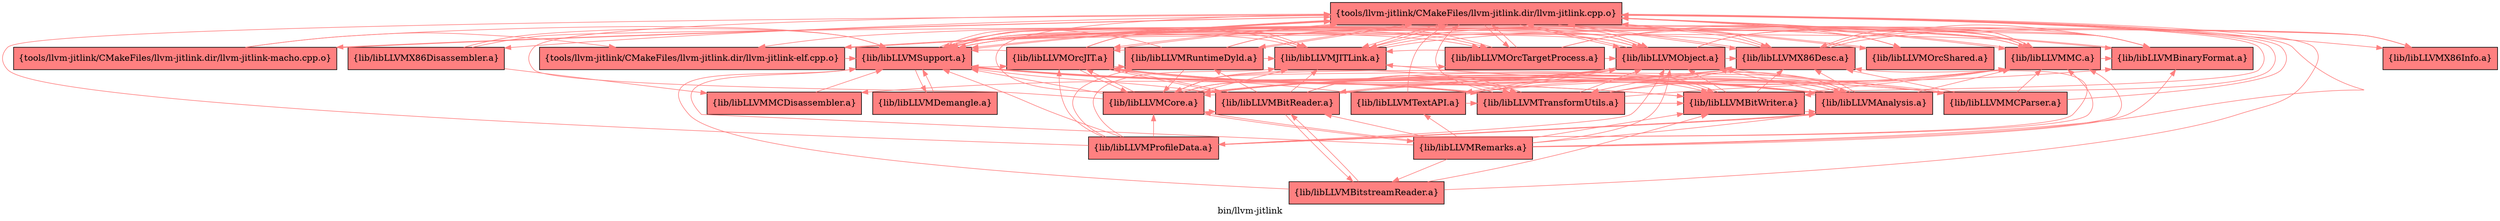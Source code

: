 digraph "bin/llvm-jitlink" {
	label="bin/llvm-jitlink";
	{ rank=same; Node0x55956e1b38f8;  }
	{ rank=same; Node0x55956e1b3628; Node0x55956e1b29a8; Node0x55956e1ab6a8; Node0x55956e1abb58; Node0x55956e1ac288; Node0x55956e1a9fd8; Node0x55956e1aa9d8; Node0x55956e1aafc8; Node0x55956e1a8bd8; Node0x55956e1b1aa8; Node0x55956e1a9128; Node0x55956e1a95d8; Node0x55956e1a9a88; Node0x55956e1b1558;  }
	{ rank=same; Node0x55956e1b1f58; Node0x55956e1aeee8; Node0x55956e1b7f48; Node0x55956e1b79f8; Node0x55956e1ae588; Node0x55956e1b89e8; Node0x55956e1ac198; Node0x55956e1afed8; Node0x55956e1b8f38;  }

	Node0x55956e1b38f8 [shape=record,shape=box,style=filled,fillcolor="1.000000 0.5 1",group=1,label="{tools/llvm-jitlink/CMakeFiles/llvm-jitlink.dir/llvm-jitlink.cpp.o}"];
	Node0x55956e1b38f8 -> Node0x55956e1b3628[color="1.000000 0.5 1"];
	Node0x55956e1b38f8 -> Node0x55956e1b29a8[color="1.000000 0.5 1"];
	Node0x55956e1b38f8 -> Node0x55956e1ab6a8[color="1.000000 0.5 1"];
	Node0x55956e1b38f8 -> Node0x55956e1abb58[color="1.000000 0.5 1"];
	Node0x55956e1b38f8 -> Node0x55956e1ac288[color="1.000000 0.5 1"];
	Node0x55956e1b38f8 -> Node0x55956e1a9fd8[color="1.000000 0.5 1"];
	Node0x55956e1b38f8 -> Node0x55956e1aa9d8[color="1.000000 0.5 1"];
	Node0x55956e1b38f8 -> Node0x55956e1aafc8[color="1.000000 0.5 1"];
	Node0x55956e1b38f8 -> Node0x55956e1a8bd8[color="1.000000 0.5 1"];
	Node0x55956e1b38f8 -> Node0x55956e1b1aa8[color="1.000000 0.5 1"];
	Node0x55956e1b38f8 -> Node0x55956e1a9128[color="1.000000 0.5 1"];
	Node0x55956e1b38f8 -> Node0x55956e1a95d8[color="1.000000 0.5 1"];
	Node0x55956e1b38f8 -> Node0x55956e1a9a88[color="1.000000 0.5 1"];
	Node0x55956e1b38f8 -> Node0x55956e1b1558[color="1.000000 0.5 1"];
	Node0x55956e1b3628 [shape=record,shape=box,style=filled,fillcolor="1.000000 0.5 1",group=1,label="{tools/llvm-jitlink/CMakeFiles/llvm-jitlink.dir/llvm-jitlink-elf.cpp.o}"];
	Node0x55956e1b3628 -> Node0x55956e1b38f8[color="1.000000 0.5 1"];
	Node0x55956e1b3628 -> Node0x55956e1b1aa8[color="1.000000 0.5 1"];
	Node0x55956e1b29a8 [shape=record,shape=box,style=filled,fillcolor="1.000000 0.5 1",group=1,label="{tools/llvm-jitlink/CMakeFiles/llvm-jitlink.dir/llvm-jitlink-macho.cpp.o}"];
	Node0x55956e1b29a8 -> Node0x55956e1b38f8[color="1.000000 0.5 1"];
	Node0x55956e1b29a8 -> Node0x55956e1b3628[color="1.000000 0.5 1"];
	Node0x55956e1b29a8 -> Node0x55956e1b1aa8[color="1.000000 0.5 1"];
	Node0x55956e1ab6a8 [shape=record,shape=box,style=filled,fillcolor="1.000000 0.5 1",group=1,label="{lib/libLLVMX86Desc.a}"];
	Node0x55956e1ab6a8 -> Node0x55956e1ac288[color="1.000000 0.5 1"];
	Node0x55956e1ab6a8 -> Node0x55956e1aafc8[color="1.000000 0.5 1"];
	Node0x55956e1ab6a8 -> Node0x55956e1b1aa8[color="1.000000 0.5 1"];
	Node0x55956e1ab6a8 -> Node0x55956e1b1f58[color="1.000000 0.5 1"];
	Node0x55956e1ab6a8 -> Node0x55956e1b38f8[color="1.000000 0.5 1"];
	Node0x55956e1ab6a8 -> Node0x55956e1a9fd8[color="1.000000 0.5 1"];
	Node0x55956e1abb58 [shape=record,shape=box,style=filled,fillcolor="1.000000 0.5 1",group=1,label="{lib/libLLVMX86Disassembler.a}"];
	Node0x55956e1abb58 -> Node0x55956e1ac288[color="1.000000 0.5 1"];
	Node0x55956e1abb58 -> Node0x55956e1b1aa8[color="1.000000 0.5 1"];
	Node0x55956e1abb58 -> Node0x55956e1b1f58[color="1.000000 0.5 1"];
	Node0x55956e1ac288 [shape=record,shape=box,style=filled,fillcolor="1.000000 0.5 1",group=1,label="{lib/libLLVMX86Info.a}"];
	Node0x55956e1ac288 -> Node0x55956e1b1aa8[color="1.000000 0.5 1"];
	Node0x55956e1a9fd8 [shape=record,shape=box,style=filled,fillcolor="1.000000 0.5 1",group=1,label="{lib/libLLVMBinaryFormat.a}"];
	Node0x55956e1a9fd8 -> Node0x55956e1b1aa8[color="1.000000 0.5 1"];
	Node0x55956e1a9fd8 -> Node0x55956e1b38f8[color="1.000000 0.5 1"];
	Node0x55956e1aa9d8 [shape=record,shape=box,style=filled,fillcolor="1.000000 0.5 1",group=1,label="{lib/libLLVMJITLink.a}"];
	Node0x55956e1aa9d8 -> Node0x55956e1b38f8[color="1.000000 0.5 1"];
	Node0x55956e1aa9d8 -> Node0x55956e1a9fd8[color="1.000000 0.5 1"];
	Node0x55956e1aa9d8 -> Node0x55956e1b1aa8[color="1.000000 0.5 1"];
	Node0x55956e1aa9d8 -> Node0x55956e1b3628[color="1.000000 0.5 1"];
	Node0x55956e1aa9d8 -> Node0x55956e1a8bd8[color="1.000000 0.5 1"];
	Node0x55956e1aa9d8 -> Node0x55956e1a9a88[color="1.000000 0.5 1"];
	Node0x55956e1aafc8 [shape=record,shape=box,style=filled,fillcolor="1.000000 0.5 1",group=1,label="{lib/libLLVMMC.a}"];
	Node0x55956e1aafc8 -> Node0x55956e1ab6a8[color="1.000000 0.5 1"];
	Node0x55956e1aafc8 -> Node0x55956e1b1aa8[color="1.000000 0.5 1"];
	Node0x55956e1aafc8 -> Node0x55956e1b38f8[color="1.000000 0.5 1"];
	Node0x55956e1aafc8 -> Node0x55956e1a9fd8[color="1.000000 0.5 1"];
	Node0x55956e1a8bd8 [shape=record,shape=box,style=filled,fillcolor="1.000000 0.5 1",group=1,label="{lib/libLLVMObject.a}"];
	Node0x55956e1a8bd8 -> Node0x55956e1b38f8[color="1.000000 0.5 1"];
	Node0x55956e1a8bd8 -> Node0x55956e1a9fd8[color="1.000000 0.5 1"];
	Node0x55956e1a8bd8 -> Node0x55956e1b1aa8[color="1.000000 0.5 1"];
	Node0x55956e1a8bd8 -> Node0x55956e1aa9d8[color="1.000000 0.5 1"];
	Node0x55956e1a8bd8 -> Node0x55956e1aafc8[color="1.000000 0.5 1"];
	Node0x55956e1a8bd8 -> Node0x55956e1ab6a8[color="1.000000 0.5 1"];
	Node0x55956e1a8bd8 -> Node0x55956e1aeee8[color="1.000000 0.5 1"];
	Node0x55956e1a8bd8 -> Node0x55956e1b7f48[color="1.000000 0.5 1"];
	Node0x55956e1a8bd8 -> Node0x55956e1b79f8[color="1.000000 0.5 1"];
	Node0x55956e1a8bd8 -> Node0x55956e1ae588[color="1.000000 0.5 1"];
	Node0x55956e1b1aa8 [shape=record,shape=box,style=filled,fillcolor="1.000000 0.5 1",group=1,label="{lib/libLLVMSupport.a}"];
	Node0x55956e1b1aa8 -> Node0x55956e1aafc8[color="1.000000 0.5 1"];
	Node0x55956e1b1aa8 -> Node0x55956e1a8bd8[color="1.000000 0.5 1"];
	Node0x55956e1b1aa8 -> Node0x55956e1b38f8[color="1.000000 0.5 1"];
	Node0x55956e1b1aa8 -> Node0x55956e1aa9d8[color="1.000000 0.5 1"];
	Node0x55956e1b1aa8 -> Node0x55956e1a9128[color="1.000000 0.5 1"];
	Node0x55956e1b1aa8 -> Node0x55956e1ab6a8[color="1.000000 0.5 1"];
	Node0x55956e1b1aa8 -> Node0x55956e1a9a88[color="1.000000 0.5 1"];
	Node0x55956e1b1aa8 -> Node0x55956e1b89e8[color="1.000000 0.5 1"];
	Node0x55956e1b1aa8 -> Node0x55956e1ac198[color="1.000000 0.5 1"];
	Node0x55956e1a9128 [shape=record,shape=box,style=filled,fillcolor="1.000000 0.5 1",group=1,label="{lib/libLLVMOrcJIT.a}"];
	Node0x55956e1a9128 -> Node0x55956e1b38f8[color="1.000000 0.5 1"];
	Node0x55956e1a9128 -> Node0x55956e1a8bd8[color="1.000000 0.5 1"];
	Node0x55956e1a9128 -> Node0x55956e1b1aa8[color="1.000000 0.5 1"];
	Node0x55956e1a9128 -> Node0x55956e1a95d8[color="1.000000 0.5 1"];
	Node0x55956e1a9128 -> Node0x55956e1aa9d8[color="1.000000 0.5 1"];
	Node0x55956e1a9128 -> Node0x55956e1aeee8[color="1.000000 0.5 1"];
	Node0x55956e1a9128 -> Node0x55956e1b1558[color="1.000000 0.5 1"];
	Node0x55956e1a9128 -> Node0x55956e1a9a88[color="1.000000 0.5 1"];
	Node0x55956e1a9128 -> Node0x55956e1afed8[color="1.000000 0.5 1"];
	Node0x55956e1a9128 -> Node0x55956e1b8f38[color="1.000000 0.5 1"];
	Node0x55956e1a9128 -> Node0x55956e1b7f48[color="1.000000 0.5 1"];
	Node0x55956e1a95d8 [shape=record,shape=box,style=filled,fillcolor="1.000000 0.5 1",group=1,label="{lib/libLLVMOrcShared.a}"];
	Node0x55956e1a95d8 -> Node0x55956e1b38f8[color="1.000000 0.5 1"];
	Node0x55956e1a95d8 -> Node0x55956e1b1aa8[color="1.000000 0.5 1"];
	Node0x55956e1a9a88 [shape=record,shape=box,style=filled,fillcolor="1.000000 0.5 1",group=1,label="{lib/libLLVMOrcTargetProcess.a}"];
	Node0x55956e1a9a88 -> Node0x55956e1aa9d8[color="1.000000 0.5 1"];
	Node0x55956e1a9a88 -> Node0x55956e1a8bd8[color="1.000000 0.5 1"];
	Node0x55956e1a9a88 -> Node0x55956e1a95d8[color="1.000000 0.5 1"];
	Node0x55956e1a9a88 -> Node0x55956e1b1aa8[color="1.000000 0.5 1"];
	Node0x55956e1a9a88 -> Node0x55956e1b38f8[color="1.000000 0.5 1"];
	Node0x55956e1a9a88 -> Node0x55956e1aafc8[color="1.000000 0.5 1"];
	Node0x55956e1b1558 [shape=record,shape=box,style=filled,fillcolor="1.000000 0.5 1",group=1,label="{lib/libLLVMRuntimeDyld.a}"];
	Node0x55956e1b1558 -> Node0x55956e1b38f8[color="1.000000 0.5 1"];
	Node0x55956e1b1558 -> Node0x55956e1b1aa8[color="1.000000 0.5 1"];
	Node0x55956e1b1558 -> Node0x55956e1a8bd8[color="1.000000 0.5 1"];
	Node0x55956e1b1558 -> Node0x55956e1aeee8[color="1.000000 0.5 1"];
	Node0x55956e1b1558 -> Node0x55956e1aafc8[color="1.000000 0.5 1"];
	Node0x55956e1b1558 -> Node0x55956e1a9128[color="1.000000 0.5 1"];
	Node0x55956e1b1558 -> Node0x55956e1ab6a8[color="1.000000 0.5 1"];
	Node0x55956e1b1558 -> Node0x55956e1aa9d8[color="1.000000 0.5 1"];
	Node0x55956e1b1f58 [shape=record,shape=box,style=filled,fillcolor="1.000000 0.5 1",group=1,label="{lib/libLLVMMCDisassembler.a}"];
	Node0x55956e1b1f58 -> Node0x55956e1b1aa8[color="1.000000 0.5 1"];
	Node0x55956e1aeee8 [shape=record,shape=box,style=filled,fillcolor="1.000000 0.5 1",group=1,label="{lib/libLLVMCore.a}"];
	Node0x55956e1aeee8 -> Node0x55956e1b1aa8[color="1.000000 0.5 1"];
	Node0x55956e1aeee8 -> Node0x55956e1b38f8[color="1.000000 0.5 1"];
	Node0x55956e1aeee8 -> Node0x55956e1aafc8[color="1.000000 0.5 1"];
	Node0x55956e1aeee8 -> Node0x55956e1afed8[color="1.000000 0.5 1"];
	Node0x55956e1aeee8 -> Node0x55956e1b89e8[color="1.000000 0.5 1"];
	Node0x55956e1aeee8 -> Node0x55956e1a9fd8[color="1.000000 0.5 1"];
	Node0x55956e1aeee8 -> Node0x55956e1ab6a8[color="1.000000 0.5 1"];
	Node0x55956e1aeee8 -> Node0x55956e1b7f48[color="1.000000 0.5 1"];
	Node0x55956e1aeee8 -> Node0x55956e1a8bd8[color="1.000000 0.5 1"];
	Node0x55956e1aeee8 -> Node0x55956e1b8f38[color="1.000000 0.5 1"];
	Node0x55956e1aeee8 -> Node0x55956e1ab298[color="1.000000 0.5 1"];
	Node0x55956e1aeee8 -> Node0x55956e1aa9d8[color="1.000000 0.5 1"];
	Node0x55956e1aeee8 -> Node0x55956e1a9128[color="1.000000 0.5 1"];
	Node0x55956e1b7f48 [shape=record,shape=box,style=filled,fillcolor="1.000000 0.5 1",group=1,label="{lib/libLLVMBitReader.a}"];
	Node0x55956e1b7f48 -> Node0x55956e1b38f8[color="1.000000 0.5 1"];
	Node0x55956e1b7f48 -> Node0x55956e1a8bd8[color="1.000000 0.5 1"];
	Node0x55956e1b7f48 -> Node0x55956e1aafc8[color="1.000000 0.5 1"];
	Node0x55956e1b7f48 -> Node0x55956e1b8f38[color="1.000000 0.5 1"];
	Node0x55956e1b7f48 -> Node0x55956e1b1aa8[color="1.000000 0.5 1"];
	Node0x55956e1b7f48 -> Node0x55956e1a9128[color="1.000000 0.5 1"];
	Node0x55956e1b7f48 -> Node0x55956e1aeee8[color="1.000000 0.5 1"];
	Node0x55956e1b7f48 -> Node0x55956e1b89e8[color="1.000000 0.5 1"];
	Node0x55956e1b7f48 -> Node0x55956e1ab798[color="1.000000 0.5 1"];
	Node0x55956e1b7f48 -> Node0x55956e1aa9d8[color="1.000000 0.5 1"];
	Node0x55956e1b7f48 -> Node0x55956e1b1558[color="1.000000 0.5 1"];
	Node0x55956e1b7f48 -> Node0x55956e1afed8[color="1.000000 0.5 1"];
	Node0x55956e1b79f8 [shape=record,shape=box,style=filled,fillcolor="1.000000 0.5 1",group=1,label="{lib/libLLVMMCParser.a}"];
	Node0x55956e1b79f8 -> Node0x55956e1b38f8[color="1.000000 0.5 1"];
	Node0x55956e1b79f8 -> Node0x55956e1ab6a8[color="1.000000 0.5 1"];
	Node0x55956e1b79f8 -> Node0x55956e1a8bd8[color="1.000000 0.5 1"];
	Node0x55956e1b79f8 -> Node0x55956e1aafc8[color="1.000000 0.5 1"];
	Node0x55956e1b79f8 -> Node0x55956e1b1aa8[color="1.000000 0.5 1"];
	Node0x55956e1b79f8 -> Node0x55956e1a9128[color="1.000000 0.5 1"];
	Node0x55956e1ae588 [shape=record,shape=box,style=filled,fillcolor="1.000000 0.5 1",group=1,label="{lib/libLLVMTextAPI.a}"];
	Node0x55956e1ae588 -> Node0x55956e1b1aa8[color="1.000000 0.5 1"];
	Node0x55956e1ae588 -> Node0x55956e1b38f8[color="1.000000 0.5 1"];
	Node0x55956e1ae588 -> Node0x55956e1a8bd8[color="1.000000 0.5 1"];
	Node0x55956e1ae588 -> Node0x55956e1aafc8[color="1.000000 0.5 1"];
	Node0x55956e1ae588 -> Node0x55956e1b8f38[color="1.000000 0.5 1"];
	Node0x55956e1ae588 -> Node0x55956e1ab6a8[color="1.000000 0.5 1"];
	Node0x55956e1afed8 [shape=record,shape=box,style=filled,fillcolor="1.000000 0.5 1",group=1,label="{lib/libLLVMBitWriter.a}"];
	Node0x55956e1afed8 -> Node0x55956e1b38f8[color="1.000000 0.5 1"];
	Node0x55956e1afed8 -> Node0x55956e1ab6a8[color="1.000000 0.5 1"];
	Node0x55956e1afed8 -> Node0x55956e1aafc8[color="1.000000 0.5 1"];
	Node0x55956e1afed8 -> Node0x55956e1a8bd8[color="1.000000 0.5 1"];
	Node0x55956e1afed8 -> Node0x55956e1b1aa8[color="1.000000 0.5 1"];
	Node0x55956e1afed8 -> Node0x55956e1aeee8[color="1.000000 0.5 1"];
	Node0x55956e1afed8 -> Node0x55956e1b89e8[color="1.000000 0.5 1"];
	Node0x55956e1b8f38 [shape=record,shape=box,style=filled,fillcolor="1.000000 0.5 1",group=1,label="{lib/libLLVMTransformUtils.a}"];
	Node0x55956e1b8f38 -> Node0x55956e1a9128[color="1.000000 0.5 1"];
	Node0x55956e1b8f38 -> Node0x55956e1b1aa8[color="1.000000 0.5 1"];
	Node0x55956e1b8f38 -> Node0x55956e1aeee8[color="1.000000 0.5 1"];
	Node0x55956e1b8f38 -> Node0x55956e1afed8[color="1.000000 0.5 1"];
	Node0x55956e1b8f38 -> Node0x55956e1b89e8[color="1.000000 0.5 1"];
	Node0x55956e1b8f38 -> Node0x55956e1aafc8[color="1.000000 0.5 1"];
	Node0x55956e1b8f38 -> Node0x55956e1b38f8[color="1.000000 0.5 1"];
	Node0x55956e1b8f38 -> Node0x55956e1ab6a8[color="1.000000 0.5 1"];
	Node0x55956e1b8f38 -> Node0x55956e1a8bd8[color="1.000000 0.5 1"];
	Node0x55956e1b89e8 [shape=record,shape=box,style=filled,fillcolor="1.000000 0.5 1",group=1,label="{lib/libLLVMAnalysis.a}"];
	Node0x55956e1b89e8 -> Node0x55956e1b38f8[color="1.000000 0.5 1"];
	Node0x55956e1b89e8 -> Node0x55956e1b1aa8[color="1.000000 0.5 1"];
	Node0x55956e1b89e8 -> Node0x55956e1b8f38[color="1.000000 0.5 1"];
	Node0x55956e1b89e8 -> Node0x55956e1aeee8[color="1.000000 0.5 1"];
	Node0x55956e1b89e8 -> Node0x55956e1aafc8[color="1.000000 0.5 1"];
	Node0x55956e1b89e8 -> Node0x55956e1afed8[color="1.000000 0.5 1"];
	Node0x55956e1b89e8 -> Node0x55956e1a8bd8[color="1.000000 0.5 1"];
	Node0x55956e1b89e8 -> Node0x55956e1ab6a8[color="1.000000 0.5 1"];
	Node0x55956e1b89e8 -> Node0x55956e1a9128[color="1.000000 0.5 1"];
	Node0x55956e1b89e8 -> Node0x55956e1aea38[color="1.000000 0.5 1"];
	Node0x55956e1b89e8 -> Node0x55956e1aa9d8[color="1.000000 0.5 1"];
	Node0x55956e1aea38 [shape=record,shape=box,style=filled,fillcolor="1.000000 0.5 1",group=1,label="{lib/libLLVMProfileData.a}"];
	Node0x55956e1aea38 -> Node0x55956e1b38f8[color="1.000000 0.5 1"];
	Node0x55956e1aea38 -> Node0x55956e1ab6a8[color="1.000000 0.5 1"];
	Node0x55956e1aea38 -> Node0x55956e1aafc8[color="1.000000 0.5 1"];
	Node0x55956e1aea38 -> Node0x55956e1b1aa8[color="1.000000 0.5 1"];
	Node0x55956e1aea38 -> Node0x55956e1aeee8[color="1.000000 0.5 1"];
	Node0x55956e1aea38 -> Node0x55956e1b89e8[color="1.000000 0.5 1"];
	Node0x55956e1aea38 -> Node0x55956e1a8bd8[color="1.000000 0.5 1"];
	Node0x55956e1aea38 -> Node0x55956e1b1558[color="1.000000 0.5 1"];
	Node0x55956e1aea38 -> Node0x55956e1aa9d8[color="1.000000 0.5 1"];
	Node0x55956e1aea38 -> Node0x55956e1a9128[color="1.000000 0.5 1"];
	Node0x55956e1ab798 [shape=record,shape=box,style=filled,fillcolor="1.000000 0.5 1",group=1,label="{lib/libLLVMBitstreamReader.a}"];
	Node0x55956e1ab798 -> Node0x55956e1b38f8[color="1.000000 0.5 1"];
	Node0x55956e1ab798 -> Node0x55956e1b1aa8[color="1.000000 0.5 1"];
	Node0x55956e1ab798 -> Node0x55956e1afed8[color="1.000000 0.5 1"];
	Node0x55956e1ab798 -> Node0x55956e1b7f48[color="1.000000 0.5 1"];
	Node0x55956e1ac198 [shape=record,shape=box,style=filled,fillcolor="1.000000 0.5 1",group=1,label="{lib/libLLVMDemangle.a}"];
	Node0x55956e1ac198 -> Node0x55956e1b1aa8[color="1.000000 0.5 1"];
	Node0x55956e1ab298 [shape=record,shape=box,style=filled,fillcolor="1.000000 0.5 1",group=1,label="{lib/libLLVMRemarks.a}"];
	Node0x55956e1ab298 -> Node0x55956e1b1aa8[color="1.000000 0.5 1"];
	Node0x55956e1ab298 -> Node0x55956e1b38f8[color="1.000000 0.5 1"];
	Node0x55956e1ab298 -> Node0x55956e1afed8[color="1.000000 0.5 1"];
	Node0x55956e1ab298 -> Node0x55956e1b89e8[color="1.000000 0.5 1"];
	Node0x55956e1ab298 -> Node0x55956e1aafc8[color="1.000000 0.5 1"];
	Node0x55956e1ab298 -> Node0x55956e1aeee8[color="1.000000 0.5 1"];
	Node0x55956e1ab298 -> Node0x55956e1a8bd8[color="1.000000 0.5 1"];
	Node0x55956e1ab298 -> Node0x55956e1a9fd8[color="1.000000 0.5 1"];
	Node0x55956e1ab298 -> Node0x55956e1b7f48[color="1.000000 0.5 1"];
	Node0x55956e1ab298 -> Node0x55956e1ab798[color="1.000000 0.5 1"];
	Node0x55956e1ab298 -> Node0x55956e1ae588[color="1.000000 0.5 1"];
}
